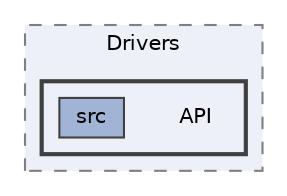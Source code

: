 digraph "Debug/Drivers/API"
{
 // LATEX_PDF_SIZE
  bgcolor="transparent";
  edge [fontname=Helvetica,fontsize=10,labelfontname=Helvetica,labelfontsize=10];
  node [fontname=Helvetica,fontsize=10,shape=box,height=0.2,width=0.4];
  compound=true
  subgraph clusterdir_825c031ab2a396f0caa2e2876b01ae22 {
    graph [ bgcolor="#edf0f7", pencolor="grey50", label="Drivers", fontname=Helvetica,fontsize=10 style="filled,dashed", URL="dir_825c031ab2a396f0caa2e2876b01ae22.html",tooltip=""]
  subgraph clusterdir_fa4a9a193cbd443aa5c3fefe64a8a6b5 {
    graph [ bgcolor="#edf0f7", pencolor="grey25", label="", fontname=Helvetica,fontsize=10 style="filled,bold", URL="dir_fa4a9a193cbd443aa5c3fefe64a8a6b5.html",tooltip=""]
    dir_fa4a9a193cbd443aa5c3fefe64a8a6b5 [shape=plaintext, label="API"];
  dir_925c59f01fafaf737fc03fcce74cfae5 [label="src", fillcolor="#a2b4d6", color="grey25", style="filled", URL="dir_925c59f01fafaf737fc03fcce74cfae5.html",tooltip=""];
  }
  }
}
